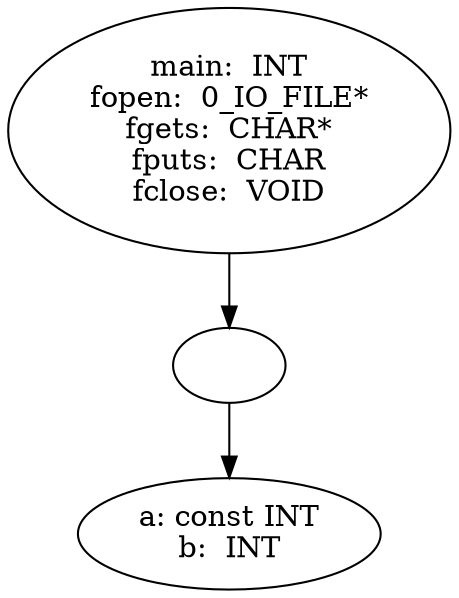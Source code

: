 digraph AST {
  "140543437398336" [label="main:  INT
fopen:  0_IO_FILE*
fgets:  CHAR*
fputs:  CHAR
fclose:  VOID"];
  "140543437398336" -> "140543437404192";
  "140543437404192" [label=""];
  "140543437404192" -> "140543437399920";
  "140543437399920" [label="a: const INT
b:  INT"];
}
